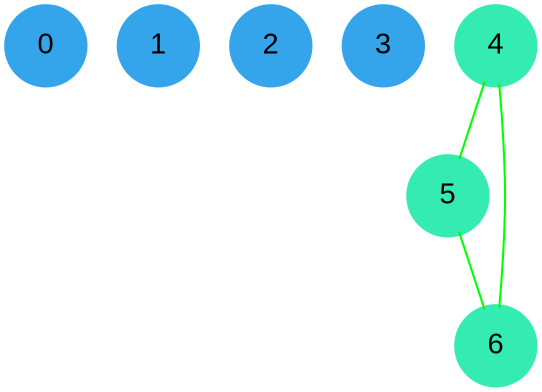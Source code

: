 graph my_graph {
   node [ fontname = Arial,style="filled,setlinewidth(4)",shape=circle ]
    node0 [ label = "0" color= "#34a4eb" ]
    node1 [ label = "1" color= "#34a4eb" ]
    node2 [ label = "2" color= "#34a4eb" ]
    node3 [ label = "3" color= "#34a4eb" ]
    node4 [ label = "4" color= "#34ebb1"]
    node5 [ label = "5" color= "#34ebb1"]
    node6 [ label = "6" color= "#34ebb1"]
    node4 -- node5 [ color=green]
    node4 -- node6 [ color=green]
    node5 -- node6 [ color=green]
}

